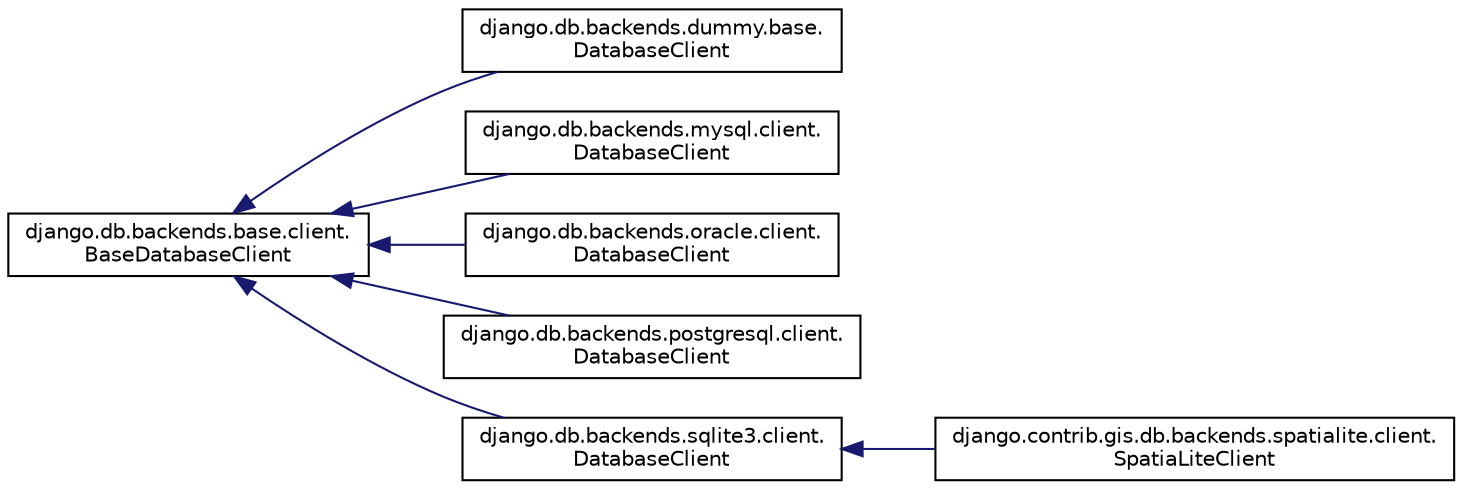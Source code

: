 digraph "Graphical Class Hierarchy"
{
 // LATEX_PDF_SIZE
  edge [fontname="Helvetica",fontsize="10",labelfontname="Helvetica",labelfontsize="10"];
  node [fontname="Helvetica",fontsize="10",shape=record];
  rankdir="LR";
  Node0 [label="django.db.backends.base.client.\lBaseDatabaseClient",height=0.2,width=0.4,color="black", fillcolor="white", style="filled",URL="$d2/d03/classdjango_1_1db_1_1backends_1_1base_1_1client_1_1_base_database_client.html",tooltip=" "];
  Node0 -> Node1 [dir="back",color="midnightblue",fontsize="10",style="solid",fontname="Helvetica"];
  Node1 [label="django.db.backends.dummy.base.\lDatabaseClient",height=0.2,width=0.4,color="black", fillcolor="white", style="filled",URL="$da/d53/classdjango_1_1db_1_1backends_1_1dummy_1_1base_1_1_database_client.html",tooltip=" "];
  Node0 -> Node2 [dir="back",color="midnightblue",fontsize="10",style="solid",fontname="Helvetica"];
  Node2 [label="django.db.backends.mysql.client.\lDatabaseClient",height=0.2,width=0.4,color="black", fillcolor="white", style="filled",URL="$dd/dcb/classdjango_1_1db_1_1backends_1_1mysql_1_1client_1_1_database_client.html",tooltip=" "];
  Node0 -> Node3 [dir="back",color="midnightblue",fontsize="10",style="solid",fontname="Helvetica"];
  Node3 [label="django.db.backends.oracle.client.\lDatabaseClient",height=0.2,width=0.4,color="black", fillcolor="white", style="filled",URL="$d2/d38/classdjango_1_1db_1_1backends_1_1oracle_1_1client_1_1_database_client.html",tooltip=" "];
  Node0 -> Node4 [dir="back",color="midnightblue",fontsize="10",style="solid",fontname="Helvetica"];
  Node4 [label="django.db.backends.postgresql.client.\lDatabaseClient",height=0.2,width=0.4,color="black", fillcolor="white", style="filled",URL="$db/d45/classdjango_1_1db_1_1backends_1_1postgresql_1_1client_1_1_database_client.html",tooltip=" "];
  Node0 -> Node5 [dir="back",color="midnightblue",fontsize="10",style="solid",fontname="Helvetica"];
  Node5 [label="django.db.backends.sqlite3.client.\lDatabaseClient",height=0.2,width=0.4,color="black", fillcolor="white", style="filled",URL="$d5/d9c/classdjango_1_1db_1_1backends_1_1sqlite3_1_1client_1_1_database_client.html",tooltip=" "];
  Node5 -> Node6 [dir="back",color="midnightblue",fontsize="10",style="solid",fontname="Helvetica"];
  Node6 [label="django.contrib.gis.db.backends.spatialite.client.\lSpatiaLiteClient",height=0.2,width=0.4,color="black", fillcolor="white", style="filled",URL="$d6/da4/classdjango_1_1contrib_1_1gis_1_1db_1_1backends_1_1spatialite_1_1client_1_1_spatia_lite_client.html",tooltip=" "];
}
